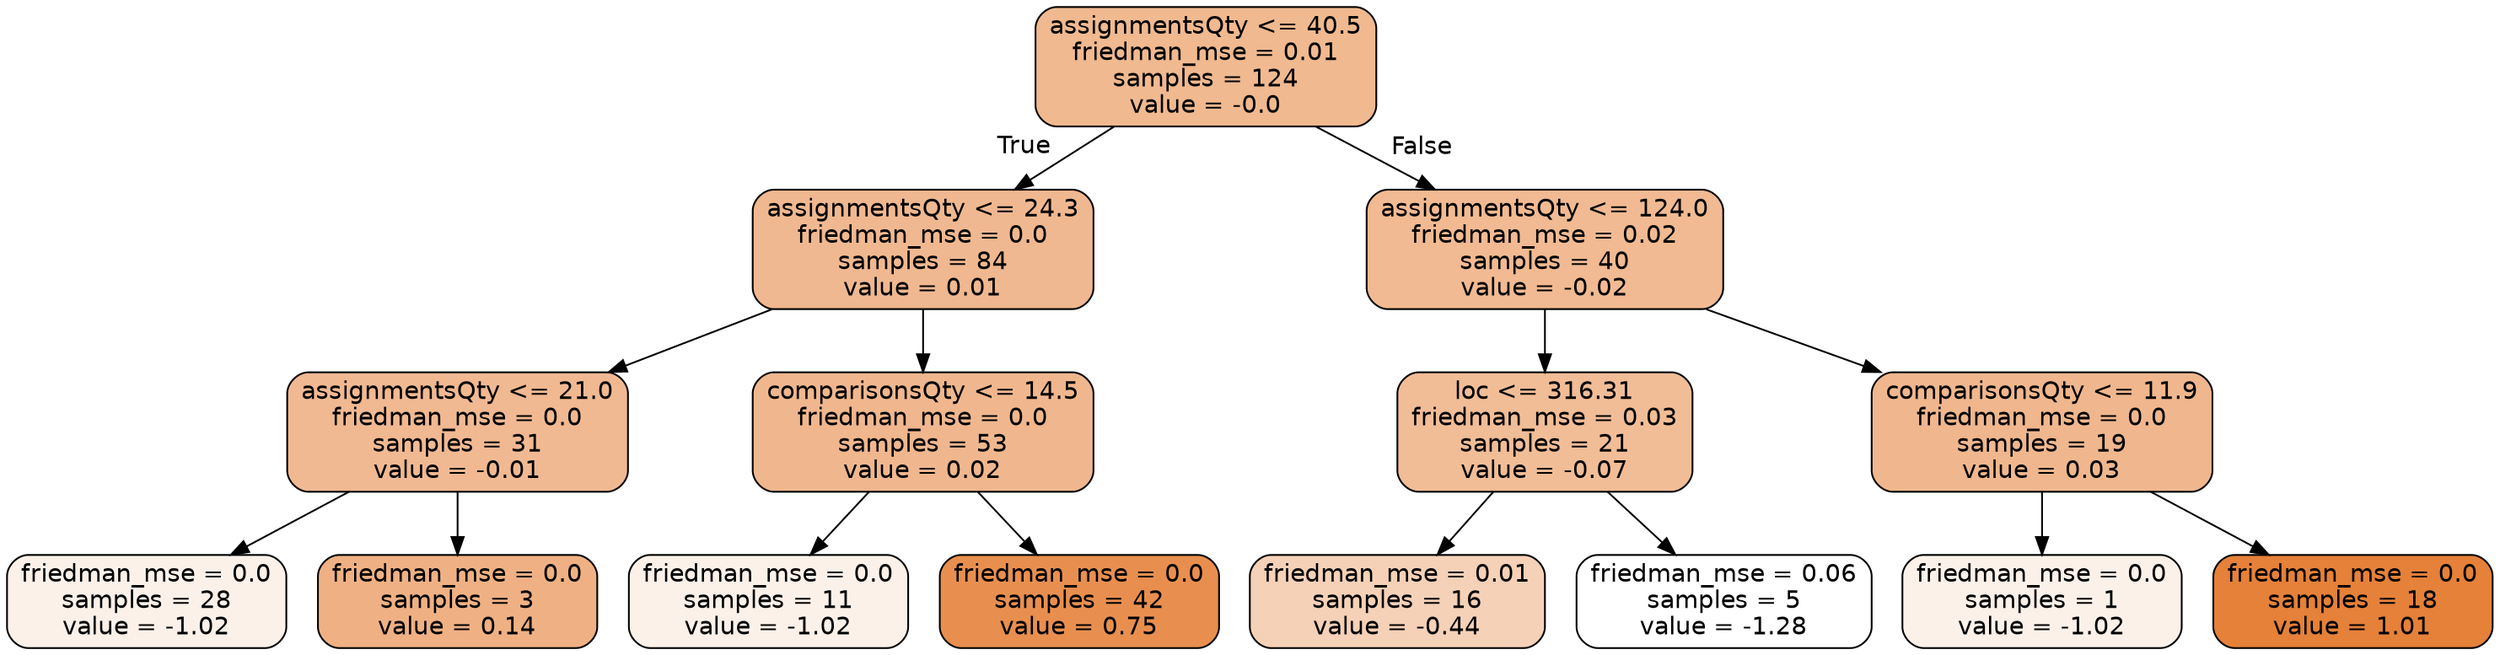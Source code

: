digraph Tree {
node [shape=box, style="filled, rounded", color="black", fontname="helvetica"] ;
edge [fontname="helvetica"] ;
0 [label="assignmentsQty <= 40.5\nfriedman_mse = 0.01\nsamples = 124\nvalue = -0.0", fillcolor="#f0b990"] ;
1 [label="assignmentsQty <= 24.3\nfriedman_mse = 0.0\nsamples = 84\nvalue = 0.01", fillcolor="#f0b890"] ;
0 -> 1 [labeldistance=2.5, labelangle=45, headlabel="True"] ;
7 [label="assignmentsQty <= 21.0\nfriedman_mse = 0.0\nsamples = 31\nvalue = -0.01", fillcolor="#f1b992"] ;
1 -> 7 ;
13 [label="friedman_mse = 0.0\nsamples = 28\nvalue = -1.02", fillcolor="#fcf1e9"] ;
7 -> 13 ;
14 [label="friedman_mse = 0.0\nsamples = 3\nvalue = 0.14", fillcolor="#efb184"] ;
7 -> 14 ;
8 [label="comparisonsQty <= 14.5\nfriedman_mse = 0.0\nsamples = 53\nvalue = 0.02", fillcolor="#f0b78e"] ;
1 -> 8 ;
9 [label="friedman_mse = 0.0\nsamples = 11\nvalue = -1.02", fillcolor="#fcf1e9"] ;
8 -> 9 ;
10 [label="friedman_mse = 0.0\nsamples = 42\nvalue = 0.75", fillcolor="#e88f50"] ;
8 -> 10 ;
2 [label="assignmentsQty <= 124.0\nfriedman_mse = 0.02\nsamples = 40\nvalue = -0.02", fillcolor="#f1ba92"] ;
0 -> 2 [labeldistance=2.5, labelangle=-45, headlabel="False"] ;
3 [label="loc <= 316.31\nfriedman_mse = 0.03\nsamples = 21\nvalue = -0.07", fillcolor="#f1bd97"] ;
2 -> 3 ;
5 [label="friedman_mse = 0.01\nsamples = 16\nvalue = -0.44", fillcolor="#f5d1b7"] ;
3 -> 5 ;
6 [label="friedman_mse = 0.06\nsamples = 5\nvalue = -1.28", fillcolor="#ffffff"] ;
3 -> 6 ;
4 [label="comparisonsQty <= 11.9\nfriedman_mse = 0.0\nsamples = 19\nvalue = 0.03", fillcolor="#f0b78e"] ;
2 -> 4 ;
11 [label="friedman_mse = 0.0\nsamples = 1\nvalue = -1.02", fillcolor="#fcf1e9"] ;
4 -> 11 ;
12 [label="friedman_mse = 0.0\nsamples = 18\nvalue = 1.01", fillcolor="#e58139"] ;
4 -> 12 ;
}